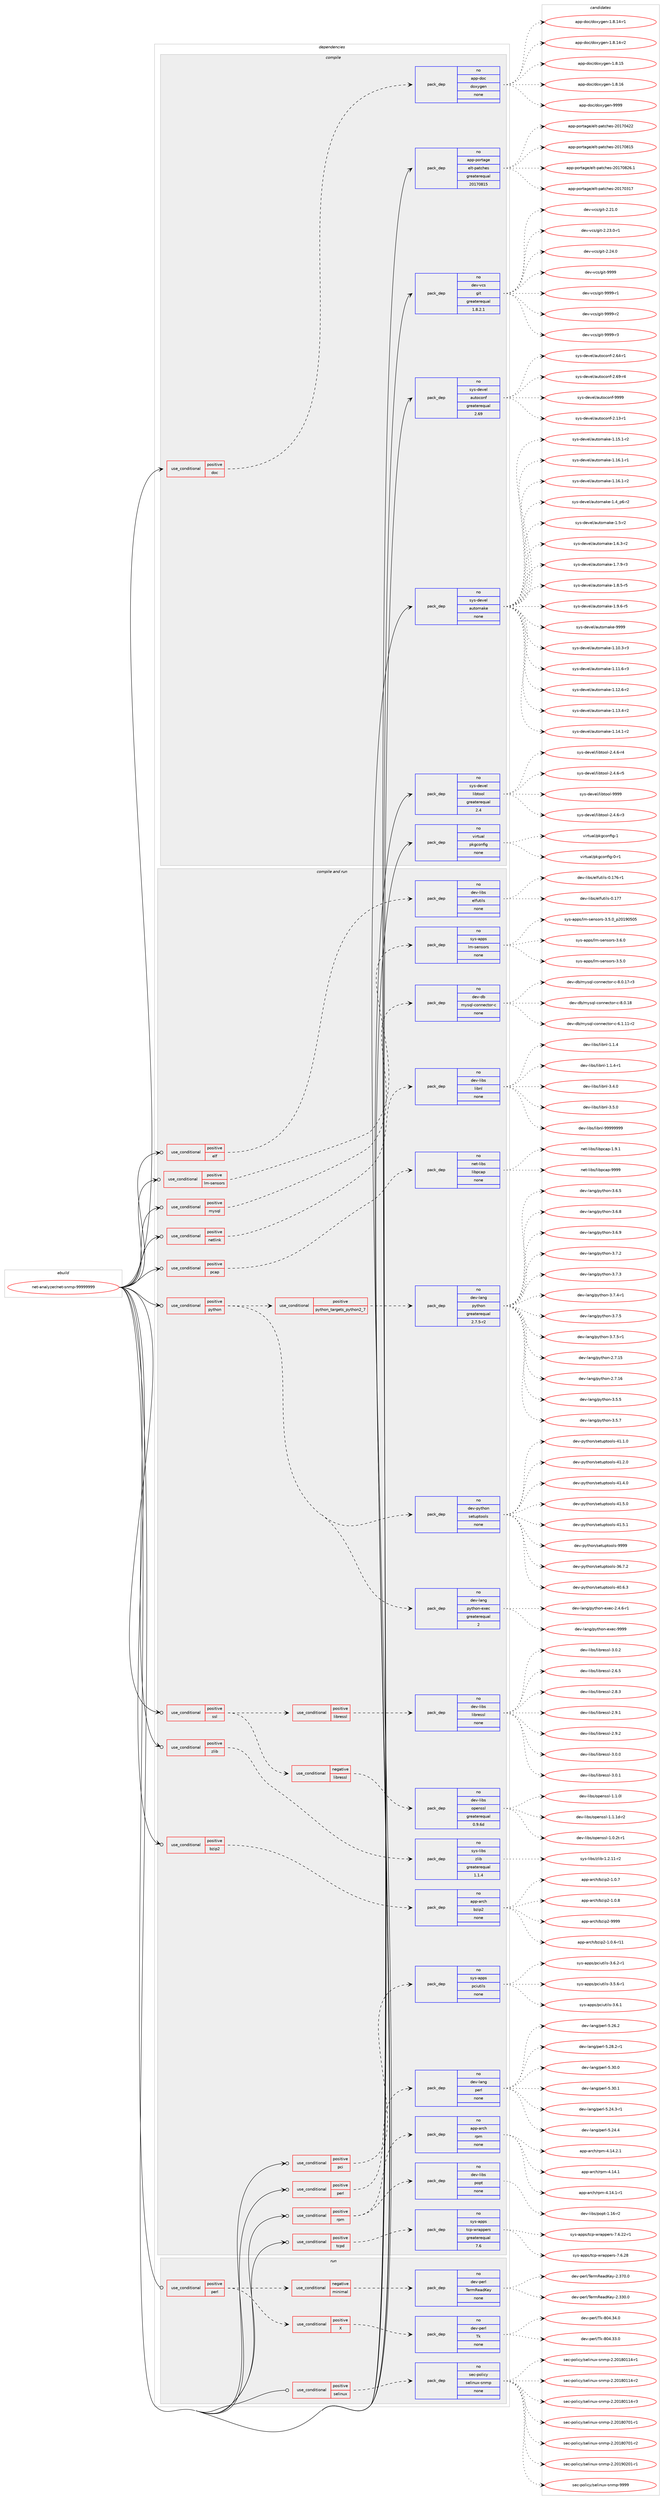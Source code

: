 digraph prolog {

# *************
# Graph options
# *************

newrank=true;
concentrate=true;
compound=true;
graph [rankdir=LR,fontname=Helvetica,fontsize=10,ranksep=1.5];#, ranksep=2.5, nodesep=0.2];
edge  [arrowhead=vee];
node  [fontname=Helvetica,fontsize=10];

# **********
# The ebuild
# **********

subgraph cluster_leftcol {
color=gray;
rank=same;
label=<<i>ebuild</i>>;
id [label="net-analyzer/net-snmp-99999999", color=red, width=4, href="../net-analyzer/net-snmp-99999999.svg"];
}

# ****************
# The dependencies
# ****************

subgraph cluster_midcol {
color=gray;
label=<<i>dependencies</i>>;
subgraph cluster_compile {
fillcolor="#eeeeee";
style=filled;
label=<<i>compile</i>>;
subgraph cond198185 {
dependency814581 [label=<<TABLE BORDER="0" CELLBORDER="1" CELLSPACING="0" CELLPADDING="4"><TR><TD ROWSPAN="3" CELLPADDING="10">use_conditional</TD></TR><TR><TD>positive</TD></TR><TR><TD>doc</TD></TR></TABLE>>, shape=none, color=red];
subgraph pack602176 {
dependency814582 [label=<<TABLE BORDER="0" CELLBORDER="1" CELLSPACING="0" CELLPADDING="4" WIDTH="220"><TR><TD ROWSPAN="6" CELLPADDING="30">pack_dep</TD></TR><TR><TD WIDTH="110">no</TD></TR><TR><TD>app-doc</TD></TR><TR><TD>doxygen</TD></TR><TR><TD>none</TD></TR><TR><TD></TD></TR></TABLE>>, shape=none, color=blue];
}
dependency814581:e -> dependency814582:w [weight=20,style="dashed",arrowhead="vee"];
}
id:e -> dependency814581:w [weight=20,style="solid",arrowhead="vee"];
subgraph pack602177 {
dependency814583 [label=<<TABLE BORDER="0" CELLBORDER="1" CELLSPACING="0" CELLPADDING="4" WIDTH="220"><TR><TD ROWSPAN="6" CELLPADDING="30">pack_dep</TD></TR><TR><TD WIDTH="110">no</TD></TR><TR><TD>app-portage</TD></TR><TR><TD>elt-patches</TD></TR><TR><TD>greaterequal</TD></TR><TR><TD>20170815</TD></TR></TABLE>>, shape=none, color=blue];
}
id:e -> dependency814583:w [weight=20,style="solid",arrowhead="vee"];
subgraph pack602178 {
dependency814584 [label=<<TABLE BORDER="0" CELLBORDER="1" CELLSPACING="0" CELLPADDING="4" WIDTH="220"><TR><TD ROWSPAN="6" CELLPADDING="30">pack_dep</TD></TR><TR><TD WIDTH="110">no</TD></TR><TR><TD>dev-vcs</TD></TR><TR><TD>git</TD></TR><TR><TD>greaterequal</TD></TR><TR><TD>1.8.2.1</TD></TR></TABLE>>, shape=none, color=blue];
}
id:e -> dependency814584:w [weight=20,style="solid",arrowhead="vee"];
subgraph pack602179 {
dependency814585 [label=<<TABLE BORDER="0" CELLBORDER="1" CELLSPACING="0" CELLPADDING="4" WIDTH="220"><TR><TD ROWSPAN="6" CELLPADDING="30">pack_dep</TD></TR><TR><TD WIDTH="110">no</TD></TR><TR><TD>sys-devel</TD></TR><TR><TD>autoconf</TD></TR><TR><TD>greaterequal</TD></TR><TR><TD>2.69</TD></TR></TABLE>>, shape=none, color=blue];
}
id:e -> dependency814585:w [weight=20,style="solid",arrowhead="vee"];
subgraph pack602180 {
dependency814586 [label=<<TABLE BORDER="0" CELLBORDER="1" CELLSPACING="0" CELLPADDING="4" WIDTH="220"><TR><TD ROWSPAN="6" CELLPADDING="30">pack_dep</TD></TR><TR><TD WIDTH="110">no</TD></TR><TR><TD>sys-devel</TD></TR><TR><TD>automake</TD></TR><TR><TD>none</TD></TR><TR><TD></TD></TR></TABLE>>, shape=none, color=blue];
}
id:e -> dependency814586:w [weight=20,style="solid",arrowhead="vee"];
subgraph pack602181 {
dependency814587 [label=<<TABLE BORDER="0" CELLBORDER="1" CELLSPACING="0" CELLPADDING="4" WIDTH="220"><TR><TD ROWSPAN="6" CELLPADDING="30">pack_dep</TD></TR><TR><TD WIDTH="110">no</TD></TR><TR><TD>sys-devel</TD></TR><TR><TD>libtool</TD></TR><TR><TD>greaterequal</TD></TR><TR><TD>2.4</TD></TR></TABLE>>, shape=none, color=blue];
}
id:e -> dependency814587:w [weight=20,style="solid",arrowhead="vee"];
subgraph pack602182 {
dependency814588 [label=<<TABLE BORDER="0" CELLBORDER="1" CELLSPACING="0" CELLPADDING="4" WIDTH="220"><TR><TD ROWSPAN="6" CELLPADDING="30">pack_dep</TD></TR><TR><TD WIDTH="110">no</TD></TR><TR><TD>virtual</TD></TR><TR><TD>pkgconfig</TD></TR><TR><TD>none</TD></TR><TR><TD></TD></TR></TABLE>>, shape=none, color=blue];
}
id:e -> dependency814588:w [weight=20,style="solid",arrowhead="vee"];
}
subgraph cluster_compileandrun {
fillcolor="#eeeeee";
style=filled;
label=<<i>compile and run</i>>;
subgraph cond198186 {
dependency814589 [label=<<TABLE BORDER="0" CELLBORDER="1" CELLSPACING="0" CELLPADDING="4"><TR><TD ROWSPAN="3" CELLPADDING="10">use_conditional</TD></TR><TR><TD>positive</TD></TR><TR><TD>bzip2</TD></TR></TABLE>>, shape=none, color=red];
subgraph pack602183 {
dependency814590 [label=<<TABLE BORDER="0" CELLBORDER="1" CELLSPACING="0" CELLPADDING="4" WIDTH="220"><TR><TD ROWSPAN="6" CELLPADDING="30">pack_dep</TD></TR><TR><TD WIDTH="110">no</TD></TR><TR><TD>app-arch</TD></TR><TR><TD>bzip2</TD></TR><TR><TD>none</TD></TR><TR><TD></TD></TR></TABLE>>, shape=none, color=blue];
}
dependency814589:e -> dependency814590:w [weight=20,style="dashed",arrowhead="vee"];
}
id:e -> dependency814589:w [weight=20,style="solid",arrowhead="odotvee"];
subgraph cond198187 {
dependency814591 [label=<<TABLE BORDER="0" CELLBORDER="1" CELLSPACING="0" CELLPADDING="4"><TR><TD ROWSPAN="3" CELLPADDING="10">use_conditional</TD></TR><TR><TD>positive</TD></TR><TR><TD>elf</TD></TR></TABLE>>, shape=none, color=red];
subgraph pack602184 {
dependency814592 [label=<<TABLE BORDER="0" CELLBORDER="1" CELLSPACING="0" CELLPADDING="4" WIDTH="220"><TR><TD ROWSPAN="6" CELLPADDING="30">pack_dep</TD></TR><TR><TD WIDTH="110">no</TD></TR><TR><TD>dev-libs</TD></TR><TR><TD>elfutils</TD></TR><TR><TD>none</TD></TR><TR><TD></TD></TR></TABLE>>, shape=none, color=blue];
}
dependency814591:e -> dependency814592:w [weight=20,style="dashed",arrowhead="vee"];
}
id:e -> dependency814591:w [weight=20,style="solid",arrowhead="odotvee"];
subgraph cond198188 {
dependency814593 [label=<<TABLE BORDER="0" CELLBORDER="1" CELLSPACING="0" CELLPADDING="4"><TR><TD ROWSPAN="3" CELLPADDING="10">use_conditional</TD></TR><TR><TD>positive</TD></TR><TR><TD>lm-sensors</TD></TR></TABLE>>, shape=none, color=red];
subgraph pack602185 {
dependency814594 [label=<<TABLE BORDER="0" CELLBORDER="1" CELLSPACING="0" CELLPADDING="4" WIDTH="220"><TR><TD ROWSPAN="6" CELLPADDING="30">pack_dep</TD></TR><TR><TD WIDTH="110">no</TD></TR><TR><TD>sys-apps</TD></TR><TR><TD>lm-sensors</TD></TR><TR><TD>none</TD></TR><TR><TD></TD></TR></TABLE>>, shape=none, color=blue];
}
dependency814593:e -> dependency814594:w [weight=20,style="dashed",arrowhead="vee"];
}
id:e -> dependency814593:w [weight=20,style="solid",arrowhead="odotvee"];
subgraph cond198189 {
dependency814595 [label=<<TABLE BORDER="0" CELLBORDER="1" CELLSPACING="0" CELLPADDING="4"><TR><TD ROWSPAN="3" CELLPADDING="10">use_conditional</TD></TR><TR><TD>positive</TD></TR><TR><TD>mysql</TD></TR></TABLE>>, shape=none, color=red];
subgraph pack602186 {
dependency814596 [label=<<TABLE BORDER="0" CELLBORDER="1" CELLSPACING="0" CELLPADDING="4" WIDTH="220"><TR><TD ROWSPAN="6" CELLPADDING="30">pack_dep</TD></TR><TR><TD WIDTH="110">no</TD></TR><TR><TD>dev-db</TD></TR><TR><TD>mysql-connector-c</TD></TR><TR><TD>none</TD></TR><TR><TD></TD></TR></TABLE>>, shape=none, color=blue];
}
dependency814595:e -> dependency814596:w [weight=20,style="dashed",arrowhead="vee"];
}
id:e -> dependency814595:w [weight=20,style="solid",arrowhead="odotvee"];
subgraph cond198190 {
dependency814597 [label=<<TABLE BORDER="0" CELLBORDER="1" CELLSPACING="0" CELLPADDING="4"><TR><TD ROWSPAN="3" CELLPADDING="10">use_conditional</TD></TR><TR><TD>positive</TD></TR><TR><TD>netlink</TD></TR></TABLE>>, shape=none, color=red];
subgraph pack602187 {
dependency814598 [label=<<TABLE BORDER="0" CELLBORDER="1" CELLSPACING="0" CELLPADDING="4" WIDTH="220"><TR><TD ROWSPAN="6" CELLPADDING="30">pack_dep</TD></TR><TR><TD WIDTH="110">no</TD></TR><TR><TD>dev-libs</TD></TR><TR><TD>libnl</TD></TR><TR><TD>none</TD></TR><TR><TD></TD></TR></TABLE>>, shape=none, color=blue];
}
dependency814597:e -> dependency814598:w [weight=20,style="dashed",arrowhead="vee"];
}
id:e -> dependency814597:w [weight=20,style="solid",arrowhead="odotvee"];
subgraph cond198191 {
dependency814599 [label=<<TABLE BORDER="0" CELLBORDER="1" CELLSPACING="0" CELLPADDING="4"><TR><TD ROWSPAN="3" CELLPADDING="10">use_conditional</TD></TR><TR><TD>positive</TD></TR><TR><TD>pcap</TD></TR></TABLE>>, shape=none, color=red];
subgraph pack602188 {
dependency814600 [label=<<TABLE BORDER="0" CELLBORDER="1" CELLSPACING="0" CELLPADDING="4" WIDTH="220"><TR><TD ROWSPAN="6" CELLPADDING="30">pack_dep</TD></TR><TR><TD WIDTH="110">no</TD></TR><TR><TD>net-libs</TD></TR><TR><TD>libpcap</TD></TR><TR><TD>none</TD></TR><TR><TD></TD></TR></TABLE>>, shape=none, color=blue];
}
dependency814599:e -> dependency814600:w [weight=20,style="dashed",arrowhead="vee"];
}
id:e -> dependency814599:w [weight=20,style="solid",arrowhead="odotvee"];
subgraph cond198192 {
dependency814601 [label=<<TABLE BORDER="0" CELLBORDER="1" CELLSPACING="0" CELLPADDING="4"><TR><TD ROWSPAN="3" CELLPADDING="10">use_conditional</TD></TR><TR><TD>positive</TD></TR><TR><TD>pci</TD></TR></TABLE>>, shape=none, color=red];
subgraph pack602189 {
dependency814602 [label=<<TABLE BORDER="0" CELLBORDER="1" CELLSPACING="0" CELLPADDING="4" WIDTH="220"><TR><TD ROWSPAN="6" CELLPADDING="30">pack_dep</TD></TR><TR><TD WIDTH="110">no</TD></TR><TR><TD>sys-apps</TD></TR><TR><TD>pciutils</TD></TR><TR><TD>none</TD></TR><TR><TD></TD></TR></TABLE>>, shape=none, color=blue];
}
dependency814601:e -> dependency814602:w [weight=20,style="dashed",arrowhead="vee"];
}
id:e -> dependency814601:w [weight=20,style="solid",arrowhead="odotvee"];
subgraph cond198193 {
dependency814603 [label=<<TABLE BORDER="0" CELLBORDER="1" CELLSPACING="0" CELLPADDING="4"><TR><TD ROWSPAN="3" CELLPADDING="10">use_conditional</TD></TR><TR><TD>positive</TD></TR><TR><TD>perl</TD></TR></TABLE>>, shape=none, color=red];
subgraph pack602190 {
dependency814604 [label=<<TABLE BORDER="0" CELLBORDER="1" CELLSPACING="0" CELLPADDING="4" WIDTH="220"><TR><TD ROWSPAN="6" CELLPADDING="30">pack_dep</TD></TR><TR><TD WIDTH="110">no</TD></TR><TR><TD>dev-lang</TD></TR><TR><TD>perl</TD></TR><TR><TD>none</TD></TR><TR><TD></TD></TR></TABLE>>, shape=none, color=blue];
}
dependency814603:e -> dependency814604:w [weight=20,style="dashed",arrowhead="vee"];
}
id:e -> dependency814603:w [weight=20,style="solid",arrowhead="odotvee"];
subgraph cond198194 {
dependency814605 [label=<<TABLE BORDER="0" CELLBORDER="1" CELLSPACING="0" CELLPADDING="4"><TR><TD ROWSPAN="3" CELLPADDING="10">use_conditional</TD></TR><TR><TD>positive</TD></TR><TR><TD>python</TD></TR></TABLE>>, shape=none, color=red];
subgraph pack602191 {
dependency814606 [label=<<TABLE BORDER="0" CELLBORDER="1" CELLSPACING="0" CELLPADDING="4" WIDTH="220"><TR><TD ROWSPAN="6" CELLPADDING="30">pack_dep</TD></TR><TR><TD WIDTH="110">no</TD></TR><TR><TD>dev-python</TD></TR><TR><TD>setuptools</TD></TR><TR><TD>none</TD></TR><TR><TD></TD></TR></TABLE>>, shape=none, color=blue];
}
dependency814605:e -> dependency814606:w [weight=20,style="dashed",arrowhead="vee"];
subgraph cond198195 {
dependency814607 [label=<<TABLE BORDER="0" CELLBORDER="1" CELLSPACING="0" CELLPADDING="4"><TR><TD ROWSPAN="3" CELLPADDING="10">use_conditional</TD></TR><TR><TD>positive</TD></TR><TR><TD>python_targets_python2_7</TD></TR></TABLE>>, shape=none, color=red];
subgraph pack602192 {
dependency814608 [label=<<TABLE BORDER="0" CELLBORDER="1" CELLSPACING="0" CELLPADDING="4" WIDTH="220"><TR><TD ROWSPAN="6" CELLPADDING="30">pack_dep</TD></TR><TR><TD WIDTH="110">no</TD></TR><TR><TD>dev-lang</TD></TR><TR><TD>python</TD></TR><TR><TD>greaterequal</TD></TR><TR><TD>2.7.5-r2</TD></TR></TABLE>>, shape=none, color=blue];
}
dependency814607:e -> dependency814608:w [weight=20,style="dashed",arrowhead="vee"];
}
dependency814605:e -> dependency814607:w [weight=20,style="dashed",arrowhead="vee"];
subgraph pack602193 {
dependency814609 [label=<<TABLE BORDER="0" CELLBORDER="1" CELLSPACING="0" CELLPADDING="4" WIDTH="220"><TR><TD ROWSPAN="6" CELLPADDING="30">pack_dep</TD></TR><TR><TD WIDTH="110">no</TD></TR><TR><TD>dev-lang</TD></TR><TR><TD>python-exec</TD></TR><TR><TD>greaterequal</TD></TR><TR><TD>2</TD></TR></TABLE>>, shape=none, color=blue];
}
dependency814605:e -> dependency814609:w [weight=20,style="dashed",arrowhead="vee"];
}
id:e -> dependency814605:w [weight=20,style="solid",arrowhead="odotvee"];
subgraph cond198196 {
dependency814610 [label=<<TABLE BORDER="0" CELLBORDER="1" CELLSPACING="0" CELLPADDING="4"><TR><TD ROWSPAN="3" CELLPADDING="10">use_conditional</TD></TR><TR><TD>positive</TD></TR><TR><TD>rpm</TD></TR></TABLE>>, shape=none, color=red];
subgraph pack602194 {
dependency814611 [label=<<TABLE BORDER="0" CELLBORDER="1" CELLSPACING="0" CELLPADDING="4" WIDTH="220"><TR><TD ROWSPAN="6" CELLPADDING="30">pack_dep</TD></TR><TR><TD WIDTH="110">no</TD></TR><TR><TD>app-arch</TD></TR><TR><TD>rpm</TD></TR><TR><TD>none</TD></TR><TR><TD></TD></TR></TABLE>>, shape=none, color=blue];
}
dependency814610:e -> dependency814611:w [weight=20,style="dashed",arrowhead="vee"];
subgraph pack602195 {
dependency814612 [label=<<TABLE BORDER="0" CELLBORDER="1" CELLSPACING="0" CELLPADDING="4" WIDTH="220"><TR><TD ROWSPAN="6" CELLPADDING="30">pack_dep</TD></TR><TR><TD WIDTH="110">no</TD></TR><TR><TD>dev-libs</TD></TR><TR><TD>popt</TD></TR><TR><TD>none</TD></TR><TR><TD></TD></TR></TABLE>>, shape=none, color=blue];
}
dependency814610:e -> dependency814612:w [weight=20,style="dashed",arrowhead="vee"];
}
id:e -> dependency814610:w [weight=20,style="solid",arrowhead="odotvee"];
subgraph cond198197 {
dependency814613 [label=<<TABLE BORDER="0" CELLBORDER="1" CELLSPACING="0" CELLPADDING="4"><TR><TD ROWSPAN="3" CELLPADDING="10">use_conditional</TD></TR><TR><TD>positive</TD></TR><TR><TD>ssl</TD></TR></TABLE>>, shape=none, color=red];
subgraph cond198198 {
dependency814614 [label=<<TABLE BORDER="0" CELLBORDER="1" CELLSPACING="0" CELLPADDING="4"><TR><TD ROWSPAN="3" CELLPADDING="10">use_conditional</TD></TR><TR><TD>negative</TD></TR><TR><TD>libressl</TD></TR></TABLE>>, shape=none, color=red];
subgraph pack602196 {
dependency814615 [label=<<TABLE BORDER="0" CELLBORDER="1" CELLSPACING="0" CELLPADDING="4" WIDTH="220"><TR><TD ROWSPAN="6" CELLPADDING="30">pack_dep</TD></TR><TR><TD WIDTH="110">no</TD></TR><TR><TD>dev-libs</TD></TR><TR><TD>openssl</TD></TR><TR><TD>greaterequal</TD></TR><TR><TD>0.9.6d</TD></TR></TABLE>>, shape=none, color=blue];
}
dependency814614:e -> dependency814615:w [weight=20,style="dashed",arrowhead="vee"];
}
dependency814613:e -> dependency814614:w [weight=20,style="dashed",arrowhead="vee"];
subgraph cond198199 {
dependency814616 [label=<<TABLE BORDER="0" CELLBORDER="1" CELLSPACING="0" CELLPADDING="4"><TR><TD ROWSPAN="3" CELLPADDING="10">use_conditional</TD></TR><TR><TD>positive</TD></TR><TR><TD>libressl</TD></TR></TABLE>>, shape=none, color=red];
subgraph pack602197 {
dependency814617 [label=<<TABLE BORDER="0" CELLBORDER="1" CELLSPACING="0" CELLPADDING="4" WIDTH="220"><TR><TD ROWSPAN="6" CELLPADDING="30">pack_dep</TD></TR><TR><TD WIDTH="110">no</TD></TR><TR><TD>dev-libs</TD></TR><TR><TD>libressl</TD></TR><TR><TD>none</TD></TR><TR><TD></TD></TR></TABLE>>, shape=none, color=blue];
}
dependency814616:e -> dependency814617:w [weight=20,style="dashed",arrowhead="vee"];
}
dependency814613:e -> dependency814616:w [weight=20,style="dashed",arrowhead="vee"];
}
id:e -> dependency814613:w [weight=20,style="solid",arrowhead="odotvee"];
subgraph cond198200 {
dependency814618 [label=<<TABLE BORDER="0" CELLBORDER="1" CELLSPACING="0" CELLPADDING="4"><TR><TD ROWSPAN="3" CELLPADDING="10">use_conditional</TD></TR><TR><TD>positive</TD></TR><TR><TD>tcpd</TD></TR></TABLE>>, shape=none, color=red];
subgraph pack602198 {
dependency814619 [label=<<TABLE BORDER="0" CELLBORDER="1" CELLSPACING="0" CELLPADDING="4" WIDTH="220"><TR><TD ROWSPAN="6" CELLPADDING="30">pack_dep</TD></TR><TR><TD WIDTH="110">no</TD></TR><TR><TD>sys-apps</TD></TR><TR><TD>tcp-wrappers</TD></TR><TR><TD>greaterequal</TD></TR><TR><TD>7.6</TD></TR></TABLE>>, shape=none, color=blue];
}
dependency814618:e -> dependency814619:w [weight=20,style="dashed",arrowhead="vee"];
}
id:e -> dependency814618:w [weight=20,style="solid",arrowhead="odotvee"];
subgraph cond198201 {
dependency814620 [label=<<TABLE BORDER="0" CELLBORDER="1" CELLSPACING="0" CELLPADDING="4"><TR><TD ROWSPAN="3" CELLPADDING="10">use_conditional</TD></TR><TR><TD>positive</TD></TR><TR><TD>zlib</TD></TR></TABLE>>, shape=none, color=red];
subgraph pack602199 {
dependency814621 [label=<<TABLE BORDER="0" CELLBORDER="1" CELLSPACING="0" CELLPADDING="4" WIDTH="220"><TR><TD ROWSPAN="6" CELLPADDING="30">pack_dep</TD></TR><TR><TD WIDTH="110">no</TD></TR><TR><TD>sys-libs</TD></TR><TR><TD>zlib</TD></TR><TR><TD>greaterequal</TD></TR><TR><TD>1.1.4</TD></TR></TABLE>>, shape=none, color=blue];
}
dependency814620:e -> dependency814621:w [weight=20,style="dashed",arrowhead="vee"];
}
id:e -> dependency814620:w [weight=20,style="solid",arrowhead="odotvee"];
}
subgraph cluster_run {
fillcolor="#eeeeee";
style=filled;
label=<<i>run</i>>;
subgraph cond198202 {
dependency814622 [label=<<TABLE BORDER="0" CELLBORDER="1" CELLSPACING="0" CELLPADDING="4"><TR><TD ROWSPAN="3" CELLPADDING="10">use_conditional</TD></TR><TR><TD>positive</TD></TR><TR><TD>perl</TD></TR></TABLE>>, shape=none, color=red];
subgraph cond198203 {
dependency814623 [label=<<TABLE BORDER="0" CELLBORDER="1" CELLSPACING="0" CELLPADDING="4"><TR><TD ROWSPAN="3" CELLPADDING="10">use_conditional</TD></TR><TR><TD>positive</TD></TR><TR><TD>X</TD></TR></TABLE>>, shape=none, color=red];
subgraph pack602200 {
dependency814624 [label=<<TABLE BORDER="0" CELLBORDER="1" CELLSPACING="0" CELLPADDING="4" WIDTH="220"><TR><TD ROWSPAN="6" CELLPADDING="30">pack_dep</TD></TR><TR><TD WIDTH="110">no</TD></TR><TR><TD>dev-perl</TD></TR><TR><TD>Tk</TD></TR><TR><TD>none</TD></TR><TR><TD></TD></TR></TABLE>>, shape=none, color=blue];
}
dependency814623:e -> dependency814624:w [weight=20,style="dashed",arrowhead="vee"];
}
dependency814622:e -> dependency814623:w [weight=20,style="dashed",arrowhead="vee"];
subgraph cond198204 {
dependency814625 [label=<<TABLE BORDER="0" CELLBORDER="1" CELLSPACING="0" CELLPADDING="4"><TR><TD ROWSPAN="3" CELLPADDING="10">use_conditional</TD></TR><TR><TD>negative</TD></TR><TR><TD>minimal</TD></TR></TABLE>>, shape=none, color=red];
subgraph pack602201 {
dependency814626 [label=<<TABLE BORDER="0" CELLBORDER="1" CELLSPACING="0" CELLPADDING="4" WIDTH="220"><TR><TD ROWSPAN="6" CELLPADDING="30">pack_dep</TD></TR><TR><TD WIDTH="110">no</TD></TR><TR><TD>dev-perl</TD></TR><TR><TD>TermReadKey</TD></TR><TR><TD>none</TD></TR><TR><TD></TD></TR></TABLE>>, shape=none, color=blue];
}
dependency814625:e -> dependency814626:w [weight=20,style="dashed",arrowhead="vee"];
}
dependency814622:e -> dependency814625:w [weight=20,style="dashed",arrowhead="vee"];
}
id:e -> dependency814622:w [weight=20,style="solid",arrowhead="odot"];
subgraph cond198205 {
dependency814627 [label=<<TABLE BORDER="0" CELLBORDER="1" CELLSPACING="0" CELLPADDING="4"><TR><TD ROWSPAN="3" CELLPADDING="10">use_conditional</TD></TR><TR><TD>positive</TD></TR><TR><TD>selinux</TD></TR></TABLE>>, shape=none, color=red];
subgraph pack602202 {
dependency814628 [label=<<TABLE BORDER="0" CELLBORDER="1" CELLSPACING="0" CELLPADDING="4" WIDTH="220"><TR><TD ROWSPAN="6" CELLPADDING="30">pack_dep</TD></TR><TR><TD WIDTH="110">no</TD></TR><TR><TD>sec-policy</TD></TR><TR><TD>selinux-snmp</TD></TR><TR><TD>none</TD></TR><TR><TD></TD></TR></TABLE>>, shape=none, color=blue];
}
dependency814627:e -> dependency814628:w [weight=20,style="dashed",arrowhead="vee"];
}
id:e -> dependency814627:w [weight=20,style="solid",arrowhead="odot"];
}
}

# **************
# The candidates
# **************

subgraph cluster_choices {
rank=same;
color=gray;
label=<<i>candidates</i>>;

subgraph choice602176 {
color=black;
nodesep=1;
choice97112112451001119947100111120121103101110454946564649524511449 [label="app-doc/doxygen-1.8.14-r1", color=red, width=4,href="../app-doc/doxygen-1.8.14-r1.svg"];
choice97112112451001119947100111120121103101110454946564649524511450 [label="app-doc/doxygen-1.8.14-r2", color=red, width=4,href="../app-doc/doxygen-1.8.14-r2.svg"];
choice9711211245100111994710011112012110310111045494656464953 [label="app-doc/doxygen-1.8.15", color=red, width=4,href="../app-doc/doxygen-1.8.15.svg"];
choice9711211245100111994710011112012110310111045494656464954 [label="app-doc/doxygen-1.8.16", color=red, width=4,href="../app-doc/doxygen-1.8.16.svg"];
choice971121124510011199471001111201211031011104557575757 [label="app-doc/doxygen-9999", color=red, width=4,href="../app-doc/doxygen-9999.svg"];
dependency814582:e -> choice97112112451001119947100111120121103101110454946564649524511449:w [style=dotted,weight="100"];
dependency814582:e -> choice97112112451001119947100111120121103101110454946564649524511450:w [style=dotted,weight="100"];
dependency814582:e -> choice9711211245100111994710011112012110310111045494656464953:w [style=dotted,weight="100"];
dependency814582:e -> choice9711211245100111994710011112012110310111045494656464954:w [style=dotted,weight="100"];
dependency814582:e -> choice971121124510011199471001111201211031011104557575757:w [style=dotted,weight="100"];
}
subgraph choice602177 {
color=black;
nodesep=1;
choice97112112451121111141169710310147101108116451129711699104101115455048495548514955 [label="app-portage/elt-patches-20170317", color=red, width=4,href="../app-portage/elt-patches-20170317.svg"];
choice97112112451121111141169710310147101108116451129711699104101115455048495548525050 [label="app-portage/elt-patches-20170422", color=red, width=4,href="../app-portage/elt-patches-20170422.svg"];
choice97112112451121111141169710310147101108116451129711699104101115455048495548564953 [label="app-portage/elt-patches-20170815", color=red, width=4,href="../app-portage/elt-patches-20170815.svg"];
choice971121124511211111411697103101471011081164511297116991041011154550484955485650544649 [label="app-portage/elt-patches-20170826.1", color=red, width=4,href="../app-portage/elt-patches-20170826.1.svg"];
dependency814583:e -> choice97112112451121111141169710310147101108116451129711699104101115455048495548514955:w [style=dotted,weight="100"];
dependency814583:e -> choice97112112451121111141169710310147101108116451129711699104101115455048495548525050:w [style=dotted,weight="100"];
dependency814583:e -> choice97112112451121111141169710310147101108116451129711699104101115455048495548564953:w [style=dotted,weight="100"];
dependency814583:e -> choice971121124511211111411697103101471011081164511297116991041011154550484955485650544649:w [style=dotted,weight="100"];
}
subgraph choice602178 {
color=black;
nodesep=1;
choice10010111845118991154710310511645504650494648 [label="dev-vcs/git-2.21.0", color=red, width=4,href="../dev-vcs/git-2.21.0.svg"];
choice100101118451189911547103105116455046505146484511449 [label="dev-vcs/git-2.23.0-r1", color=red, width=4,href="../dev-vcs/git-2.23.0-r1.svg"];
choice10010111845118991154710310511645504650524648 [label="dev-vcs/git-2.24.0", color=red, width=4,href="../dev-vcs/git-2.24.0.svg"];
choice1001011184511899115471031051164557575757 [label="dev-vcs/git-9999", color=red, width=4,href="../dev-vcs/git-9999.svg"];
choice10010111845118991154710310511645575757574511449 [label="dev-vcs/git-9999-r1", color=red, width=4,href="../dev-vcs/git-9999-r1.svg"];
choice10010111845118991154710310511645575757574511450 [label="dev-vcs/git-9999-r2", color=red, width=4,href="../dev-vcs/git-9999-r2.svg"];
choice10010111845118991154710310511645575757574511451 [label="dev-vcs/git-9999-r3", color=red, width=4,href="../dev-vcs/git-9999-r3.svg"];
dependency814584:e -> choice10010111845118991154710310511645504650494648:w [style=dotted,weight="100"];
dependency814584:e -> choice100101118451189911547103105116455046505146484511449:w [style=dotted,weight="100"];
dependency814584:e -> choice10010111845118991154710310511645504650524648:w [style=dotted,weight="100"];
dependency814584:e -> choice1001011184511899115471031051164557575757:w [style=dotted,weight="100"];
dependency814584:e -> choice10010111845118991154710310511645575757574511449:w [style=dotted,weight="100"];
dependency814584:e -> choice10010111845118991154710310511645575757574511450:w [style=dotted,weight="100"];
dependency814584:e -> choice10010111845118991154710310511645575757574511451:w [style=dotted,weight="100"];
}
subgraph choice602179 {
color=black;
nodesep=1;
choice1151211154510010111810110847971171161119911111010245504649514511449 [label="sys-devel/autoconf-2.13-r1", color=red, width=4,href="../sys-devel/autoconf-2.13-r1.svg"];
choice1151211154510010111810110847971171161119911111010245504654524511449 [label="sys-devel/autoconf-2.64-r1", color=red, width=4,href="../sys-devel/autoconf-2.64-r1.svg"];
choice1151211154510010111810110847971171161119911111010245504654574511452 [label="sys-devel/autoconf-2.69-r4", color=red, width=4,href="../sys-devel/autoconf-2.69-r4.svg"];
choice115121115451001011181011084797117116111991111101024557575757 [label="sys-devel/autoconf-9999", color=red, width=4,href="../sys-devel/autoconf-9999.svg"];
dependency814585:e -> choice1151211154510010111810110847971171161119911111010245504649514511449:w [style=dotted,weight="100"];
dependency814585:e -> choice1151211154510010111810110847971171161119911111010245504654524511449:w [style=dotted,weight="100"];
dependency814585:e -> choice1151211154510010111810110847971171161119911111010245504654574511452:w [style=dotted,weight="100"];
dependency814585:e -> choice115121115451001011181011084797117116111991111101024557575757:w [style=dotted,weight="100"];
}
subgraph choice602180 {
color=black;
nodesep=1;
choice11512111545100101118101108479711711611110997107101454946494846514511451 [label="sys-devel/automake-1.10.3-r3", color=red, width=4,href="../sys-devel/automake-1.10.3-r3.svg"];
choice11512111545100101118101108479711711611110997107101454946494946544511451 [label="sys-devel/automake-1.11.6-r3", color=red, width=4,href="../sys-devel/automake-1.11.6-r3.svg"];
choice11512111545100101118101108479711711611110997107101454946495046544511450 [label="sys-devel/automake-1.12.6-r2", color=red, width=4,href="../sys-devel/automake-1.12.6-r2.svg"];
choice11512111545100101118101108479711711611110997107101454946495146524511450 [label="sys-devel/automake-1.13.4-r2", color=red, width=4,href="../sys-devel/automake-1.13.4-r2.svg"];
choice11512111545100101118101108479711711611110997107101454946495246494511450 [label="sys-devel/automake-1.14.1-r2", color=red, width=4,href="../sys-devel/automake-1.14.1-r2.svg"];
choice11512111545100101118101108479711711611110997107101454946495346494511450 [label="sys-devel/automake-1.15.1-r2", color=red, width=4,href="../sys-devel/automake-1.15.1-r2.svg"];
choice11512111545100101118101108479711711611110997107101454946495446494511449 [label="sys-devel/automake-1.16.1-r1", color=red, width=4,href="../sys-devel/automake-1.16.1-r1.svg"];
choice11512111545100101118101108479711711611110997107101454946495446494511450 [label="sys-devel/automake-1.16.1-r2", color=red, width=4,href="../sys-devel/automake-1.16.1-r2.svg"];
choice115121115451001011181011084797117116111109971071014549465295112544511450 [label="sys-devel/automake-1.4_p6-r2", color=red, width=4,href="../sys-devel/automake-1.4_p6-r2.svg"];
choice11512111545100101118101108479711711611110997107101454946534511450 [label="sys-devel/automake-1.5-r2", color=red, width=4,href="../sys-devel/automake-1.5-r2.svg"];
choice115121115451001011181011084797117116111109971071014549465446514511450 [label="sys-devel/automake-1.6.3-r2", color=red, width=4,href="../sys-devel/automake-1.6.3-r2.svg"];
choice115121115451001011181011084797117116111109971071014549465546574511451 [label="sys-devel/automake-1.7.9-r3", color=red, width=4,href="../sys-devel/automake-1.7.9-r3.svg"];
choice115121115451001011181011084797117116111109971071014549465646534511453 [label="sys-devel/automake-1.8.5-r5", color=red, width=4,href="../sys-devel/automake-1.8.5-r5.svg"];
choice115121115451001011181011084797117116111109971071014549465746544511453 [label="sys-devel/automake-1.9.6-r5", color=red, width=4,href="../sys-devel/automake-1.9.6-r5.svg"];
choice115121115451001011181011084797117116111109971071014557575757 [label="sys-devel/automake-9999", color=red, width=4,href="../sys-devel/automake-9999.svg"];
dependency814586:e -> choice11512111545100101118101108479711711611110997107101454946494846514511451:w [style=dotted,weight="100"];
dependency814586:e -> choice11512111545100101118101108479711711611110997107101454946494946544511451:w [style=dotted,weight="100"];
dependency814586:e -> choice11512111545100101118101108479711711611110997107101454946495046544511450:w [style=dotted,weight="100"];
dependency814586:e -> choice11512111545100101118101108479711711611110997107101454946495146524511450:w [style=dotted,weight="100"];
dependency814586:e -> choice11512111545100101118101108479711711611110997107101454946495246494511450:w [style=dotted,weight="100"];
dependency814586:e -> choice11512111545100101118101108479711711611110997107101454946495346494511450:w [style=dotted,weight="100"];
dependency814586:e -> choice11512111545100101118101108479711711611110997107101454946495446494511449:w [style=dotted,weight="100"];
dependency814586:e -> choice11512111545100101118101108479711711611110997107101454946495446494511450:w [style=dotted,weight="100"];
dependency814586:e -> choice115121115451001011181011084797117116111109971071014549465295112544511450:w [style=dotted,weight="100"];
dependency814586:e -> choice11512111545100101118101108479711711611110997107101454946534511450:w [style=dotted,weight="100"];
dependency814586:e -> choice115121115451001011181011084797117116111109971071014549465446514511450:w [style=dotted,weight="100"];
dependency814586:e -> choice115121115451001011181011084797117116111109971071014549465546574511451:w [style=dotted,weight="100"];
dependency814586:e -> choice115121115451001011181011084797117116111109971071014549465646534511453:w [style=dotted,weight="100"];
dependency814586:e -> choice115121115451001011181011084797117116111109971071014549465746544511453:w [style=dotted,weight="100"];
dependency814586:e -> choice115121115451001011181011084797117116111109971071014557575757:w [style=dotted,weight="100"];
}
subgraph choice602181 {
color=black;
nodesep=1;
choice1151211154510010111810110847108105981161111111084550465246544511451 [label="sys-devel/libtool-2.4.6-r3", color=red, width=4,href="../sys-devel/libtool-2.4.6-r3.svg"];
choice1151211154510010111810110847108105981161111111084550465246544511452 [label="sys-devel/libtool-2.4.6-r4", color=red, width=4,href="../sys-devel/libtool-2.4.6-r4.svg"];
choice1151211154510010111810110847108105981161111111084550465246544511453 [label="sys-devel/libtool-2.4.6-r5", color=red, width=4,href="../sys-devel/libtool-2.4.6-r5.svg"];
choice1151211154510010111810110847108105981161111111084557575757 [label="sys-devel/libtool-9999", color=red, width=4,href="../sys-devel/libtool-9999.svg"];
dependency814587:e -> choice1151211154510010111810110847108105981161111111084550465246544511451:w [style=dotted,weight="100"];
dependency814587:e -> choice1151211154510010111810110847108105981161111111084550465246544511452:w [style=dotted,weight="100"];
dependency814587:e -> choice1151211154510010111810110847108105981161111111084550465246544511453:w [style=dotted,weight="100"];
dependency814587:e -> choice1151211154510010111810110847108105981161111111084557575757:w [style=dotted,weight="100"];
}
subgraph choice602182 {
color=black;
nodesep=1;
choice11810511411611797108471121071039911111010210510345484511449 [label="virtual/pkgconfig-0-r1", color=red, width=4,href="../virtual/pkgconfig-0-r1.svg"];
choice1181051141161179710847112107103991111101021051034549 [label="virtual/pkgconfig-1", color=red, width=4,href="../virtual/pkgconfig-1.svg"];
dependency814588:e -> choice11810511411611797108471121071039911111010210510345484511449:w [style=dotted,weight="100"];
dependency814588:e -> choice1181051141161179710847112107103991111101021051034549:w [style=dotted,weight="100"];
}
subgraph choice602183 {
color=black;
nodesep=1;
choice97112112459711499104479812210511250454946484654451144949 [label="app-arch/bzip2-1.0.6-r11", color=red, width=4,href="../app-arch/bzip2-1.0.6-r11.svg"];
choice97112112459711499104479812210511250454946484655 [label="app-arch/bzip2-1.0.7", color=red, width=4,href="../app-arch/bzip2-1.0.7.svg"];
choice97112112459711499104479812210511250454946484656 [label="app-arch/bzip2-1.0.8", color=red, width=4,href="../app-arch/bzip2-1.0.8.svg"];
choice971121124597114991044798122105112504557575757 [label="app-arch/bzip2-9999", color=red, width=4,href="../app-arch/bzip2-9999.svg"];
dependency814590:e -> choice97112112459711499104479812210511250454946484654451144949:w [style=dotted,weight="100"];
dependency814590:e -> choice97112112459711499104479812210511250454946484655:w [style=dotted,weight="100"];
dependency814590:e -> choice97112112459711499104479812210511250454946484656:w [style=dotted,weight="100"];
dependency814590:e -> choice971121124597114991044798122105112504557575757:w [style=dotted,weight="100"];
}
subgraph choice602184 {
color=black;
nodesep=1;
choice1001011184510810598115471011081021171161051081154548464955544511449 [label="dev-libs/elfutils-0.176-r1", color=red, width=4,href="../dev-libs/elfutils-0.176-r1.svg"];
choice100101118451081059811547101108102117116105108115454846495555 [label="dev-libs/elfutils-0.177", color=red, width=4,href="../dev-libs/elfutils-0.177.svg"];
dependency814592:e -> choice1001011184510810598115471011081021171161051081154548464955544511449:w [style=dotted,weight="100"];
dependency814592:e -> choice100101118451081059811547101108102117116105108115454846495555:w [style=dotted,weight="100"];
}
subgraph choice602185 {
color=black;
nodesep=1;
choice11512111545971121121154710810945115101110115111114115455146534648 [label="sys-apps/lm-sensors-3.5.0", color=red, width=4,href="../sys-apps/lm-sensors-3.5.0.svg"];
choice11512111545971121121154710810945115101110115111114115455146534648951125048495748534853 [label="sys-apps/lm-sensors-3.5.0_p20190505", color=red, width=4,href="../sys-apps/lm-sensors-3.5.0_p20190505.svg"];
choice11512111545971121121154710810945115101110115111114115455146544648 [label="sys-apps/lm-sensors-3.6.0", color=red, width=4,href="../sys-apps/lm-sensors-3.6.0.svg"];
dependency814594:e -> choice11512111545971121121154710810945115101110115111114115455146534648:w [style=dotted,weight="100"];
dependency814594:e -> choice11512111545971121121154710810945115101110115111114115455146534648951125048495748534853:w [style=dotted,weight="100"];
dependency814594:e -> choice11512111545971121121154710810945115101110115111114115455146544648:w [style=dotted,weight="100"];
}
subgraph choice602186 {
color=black;
nodesep=1;
choice1001011184510098471091211151131084599111110110101991161111144599455446494649494511450 [label="dev-db/mysql-connector-c-6.1.11-r2", color=red, width=4,href="../dev-db/mysql-connector-c-6.1.11-r2.svg"];
choice1001011184510098471091211151131084599111110110101991161111144599455646484649554511451 [label="dev-db/mysql-connector-c-8.0.17-r3", color=red, width=4,href="../dev-db/mysql-connector-c-8.0.17-r3.svg"];
choice100101118451009847109121115113108459911111011010199116111114459945564648464956 [label="dev-db/mysql-connector-c-8.0.18", color=red, width=4,href="../dev-db/mysql-connector-c-8.0.18.svg"];
dependency814596:e -> choice1001011184510098471091211151131084599111110110101991161111144599455446494649494511450:w [style=dotted,weight="100"];
dependency814596:e -> choice1001011184510098471091211151131084599111110110101991161111144599455646484649554511451:w [style=dotted,weight="100"];
dependency814596:e -> choice100101118451009847109121115113108459911111011010199116111114459945564648464956:w [style=dotted,weight="100"];
}
subgraph choice602187 {
color=black;
nodesep=1;
choice10010111845108105981154710810598110108454946494652 [label="dev-libs/libnl-1.1.4", color=red, width=4,href="../dev-libs/libnl-1.1.4.svg"];
choice100101118451081059811547108105981101084549464946524511449 [label="dev-libs/libnl-1.1.4-r1", color=red, width=4,href="../dev-libs/libnl-1.1.4-r1.svg"];
choice10010111845108105981154710810598110108455146524648 [label="dev-libs/libnl-3.4.0", color=red, width=4,href="../dev-libs/libnl-3.4.0.svg"];
choice10010111845108105981154710810598110108455146534648 [label="dev-libs/libnl-3.5.0", color=red, width=4,href="../dev-libs/libnl-3.5.0.svg"];
choice10010111845108105981154710810598110108455757575757575757 [label="dev-libs/libnl-99999999", color=red, width=4,href="../dev-libs/libnl-99999999.svg"];
dependency814598:e -> choice10010111845108105981154710810598110108454946494652:w [style=dotted,weight="100"];
dependency814598:e -> choice100101118451081059811547108105981101084549464946524511449:w [style=dotted,weight="100"];
dependency814598:e -> choice10010111845108105981154710810598110108455146524648:w [style=dotted,weight="100"];
dependency814598:e -> choice10010111845108105981154710810598110108455146534648:w [style=dotted,weight="100"];
dependency814598:e -> choice10010111845108105981154710810598110108455757575757575757:w [style=dotted,weight="100"];
}
subgraph choice602188 {
color=black;
nodesep=1;
choice110101116451081059811547108105981129997112454946574649 [label="net-libs/libpcap-1.9.1", color=red, width=4,href="../net-libs/libpcap-1.9.1.svg"];
choice1101011164510810598115471081059811299971124557575757 [label="net-libs/libpcap-9999", color=red, width=4,href="../net-libs/libpcap-9999.svg"];
dependency814600:e -> choice110101116451081059811547108105981129997112454946574649:w [style=dotted,weight="100"];
dependency814600:e -> choice1101011164510810598115471081059811299971124557575757:w [style=dotted,weight="100"];
}
subgraph choice602189 {
color=black;
nodesep=1;
choice115121115459711211211547112991051171161051081154551465346544511449 [label="sys-apps/pciutils-3.5.6-r1", color=red, width=4,href="../sys-apps/pciutils-3.5.6-r1.svg"];
choice11512111545971121121154711299105117116105108115455146544649 [label="sys-apps/pciutils-3.6.1", color=red, width=4,href="../sys-apps/pciutils-3.6.1.svg"];
choice115121115459711211211547112991051171161051081154551465446504511449 [label="sys-apps/pciutils-3.6.2-r1", color=red, width=4,href="../sys-apps/pciutils-3.6.2-r1.svg"];
dependency814602:e -> choice115121115459711211211547112991051171161051081154551465346544511449:w [style=dotted,weight="100"];
dependency814602:e -> choice11512111545971121121154711299105117116105108115455146544649:w [style=dotted,weight="100"];
dependency814602:e -> choice115121115459711211211547112991051171161051081154551465446504511449:w [style=dotted,weight="100"];
}
subgraph choice602190 {
color=black;
nodesep=1;
choice100101118451089711010347112101114108455346505246514511449 [label="dev-lang/perl-5.24.3-r1", color=red, width=4,href="../dev-lang/perl-5.24.3-r1.svg"];
choice10010111845108971101034711210111410845534650524652 [label="dev-lang/perl-5.24.4", color=red, width=4,href="../dev-lang/perl-5.24.4.svg"];
choice10010111845108971101034711210111410845534650544650 [label="dev-lang/perl-5.26.2", color=red, width=4,href="../dev-lang/perl-5.26.2.svg"];
choice100101118451089711010347112101114108455346505646504511449 [label="dev-lang/perl-5.28.2-r1", color=red, width=4,href="../dev-lang/perl-5.28.2-r1.svg"];
choice10010111845108971101034711210111410845534651484648 [label="dev-lang/perl-5.30.0", color=red, width=4,href="../dev-lang/perl-5.30.0.svg"];
choice10010111845108971101034711210111410845534651484649 [label="dev-lang/perl-5.30.1", color=red, width=4,href="../dev-lang/perl-5.30.1.svg"];
dependency814604:e -> choice100101118451089711010347112101114108455346505246514511449:w [style=dotted,weight="100"];
dependency814604:e -> choice10010111845108971101034711210111410845534650524652:w [style=dotted,weight="100"];
dependency814604:e -> choice10010111845108971101034711210111410845534650544650:w [style=dotted,weight="100"];
dependency814604:e -> choice100101118451089711010347112101114108455346505646504511449:w [style=dotted,weight="100"];
dependency814604:e -> choice10010111845108971101034711210111410845534651484648:w [style=dotted,weight="100"];
dependency814604:e -> choice10010111845108971101034711210111410845534651484649:w [style=dotted,weight="100"];
}
subgraph choice602191 {
color=black;
nodesep=1;
choice100101118451121211161041111104711510111611711211611111110811545515446554650 [label="dev-python/setuptools-36.7.2", color=red, width=4,href="../dev-python/setuptools-36.7.2.svg"];
choice100101118451121211161041111104711510111611711211611111110811545524846544651 [label="dev-python/setuptools-40.6.3", color=red, width=4,href="../dev-python/setuptools-40.6.3.svg"];
choice100101118451121211161041111104711510111611711211611111110811545524946494648 [label="dev-python/setuptools-41.1.0", color=red, width=4,href="../dev-python/setuptools-41.1.0.svg"];
choice100101118451121211161041111104711510111611711211611111110811545524946504648 [label="dev-python/setuptools-41.2.0", color=red, width=4,href="../dev-python/setuptools-41.2.0.svg"];
choice100101118451121211161041111104711510111611711211611111110811545524946524648 [label="dev-python/setuptools-41.4.0", color=red, width=4,href="../dev-python/setuptools-41.4.0.svg"];
choice100101118451121211161041111104711510111611711211611111110811545524946534648 [label="dev-python/setuptools-41.5.0", color=red, width=4,href="../dev-python/setuptools-41.5.0.svg"];
choice100101118451121211161041111104711510111611711211611111110811545524946534649 [label="dev-python/setuptools-41.5.1", color=red, width=4,href="../dev-python/setuptools-41.5.1.svg"];
choice10010111845112121116104111110471151011161171121161111111081154557575757 [label="dev-python/setuptools-9999", color=red, width=4,href="../dev-python/setuptools-9999.svg"];
dependency814606:e -> choice100101118451121211161041111104711510111611711211611111110811545515446554650:w [style=dotted,weight="100"];
dependency814606:e -> choice100101118451121211161041111104711510111611711211611111110811545524846544651:w [style=dotted,weight="100"];
dependency814606:e -> choice100101118451121211161041111104711510111611711211611111110811545524946494648:w [style=dotted,weight="100"];
dependency814606:e -> choice100101118451121211161041111104711510111611711211611111110811545524946504648:w [style=dotted,weight="100"];
dependency814606:e -> choice100101118451121211161041111104711510111611711211611111110811545524946524648:w [style=dotted,weight="100"];
dependency814606:e -> choice100101118451121211161041111104711510111611711211611111110811545524946534648:w [style=dotted,weight="100"];
dependency814606:e -> choice100101118451121211161041111104711510111611711211611111110811545524946534649:w [style=dotted,weight="100"];
dependency814606:e -> choice10010111845112121116104111110471151011161171121161111111081154557575757:w [style=dotted,weight="100"];
}
subgraph choice602192 {
color=black;
nodesep=1;
choice10010111845108971101034711212111610411111045504655464953 [label="dev-lang/python-2.7.15", color=red, width=4,href="../dev-lang/python-2.7.15.svg"];
choice10010111845108971101034711212111610411111045504655464954 [label="dev-lang/python-2.7.16", color=red, width=4,href="../dev-lang/python-2.7.16.svg"];
choice100101118451089711010347112121116104111110455146534653 [label="dev-lang/python-3.5.5", color=red, width=4,href="../dev-lang/python-3.5.5.svg"];
choice100101118451089711010347112121116104111110455146534655 [label="dev-lang/python-3.5.7", color=red, width=4,href="../dev-lang/python-3.5.7.svg"];
choice100101118451089711010347112121116104111110455146544653 [label="dev-lang/python-3.6.5", color=red, width=4,href="../dev-lang/python-3.6.5.svg"];
choice100101118451089711010347112121116104111110455146544656 [label="dev-lang/python-3.6.8", color=red, width=4,href="../dev-lang/python-3.6.8.svg"];
choice100101118451089711010347112121116104111110455146544657 [label="dev-lang/python-3.6.9", color=red, width=4,href="../dev-lang/python-3.6.9.svg"];
choice100101118451089711010347112121116104111110455146554650 [label="dev-lang/python-3.7.2", color=red, width=4,href="../dev-lang/python-3.7.2.svg"];
choice100101118451089711010347112121116104111110455146554651 [label="dev-lang/python-3.7.3", color=red, width=4,href="../dev-lang/python-3.7.3.svg"];
choice1001011184510897110103471121211161041111104551465546524511449 [label="dev-lang/python-3.7.4-r1", color=red, width=4,href="../dev-lang/python-3.7.4-r1.svg"];
choice100101118451089711010347112121116104111110455146554653 [label="dev-lang/python-3.7.5", color=red, width=4,href="../dev-lang/python-3.7.5.svg"];
choice1001011184510897110103471121211161041111104551465546534511449 [label="dev-lang/python-3.7.5-r1", color=red, width=4,href="../dev-lang/python-3.7.5-r1.svg"];
dependency814608:e -> choice10010111845108971101034711212111610411111045504655464953:w [style=dotted,weight="100"];
dependency814608:e -> choice10010111845108971101034711212111610411111045504655464954:w [style=dotted,weight="100"];
dependency814608:e -> choice100101118451089711010347112121116104111110455146534653:w [style=dotted,weight="100"];
dependency814608:e -> choice100101118451089711010347112121116104111110455146534655:w [style=dotted,weight="100"];
dependency814608:e -> choice100101118451089711010347112121116104111110455146544653:w [style=dotted,weight="100"];
dependency814608:e -> choice100101118451089711010347112121116104111110455146544656:w [style=dotted,weight="100"];
dependency814608:e -> choice100101118451089711010347112121116104111110455146544657:w [style=dotted,weight="100"];
dependency814608:e -> choice100101118451089711010347112121116104111110455146554650:w [style=dotted,weight="100"];
dependency814608:e -> choice100101118451089711010347112121116104111110455146554651:w [style=dotted,weight="100"];
dependency814608:e -> choice1001011184510897110103471121211161041111104551465546524511449:w [style=dotted,weight="100"];
dependency814608:e -> choice100101118451089711010347112121116104111110455146554653:w [style=dotted,weight="100"];
dependency814608:e -> choice1001011184510897110103471121211161041111104551465546534511449:w [style=dotted,weight="100"];
}
subgraph choice602193 {
color=black;
nodesep=1;
choice10010111845108971101034711212111610411111045101120101994550465246544511449 [label="dev-lang/python-exec-2.4.6-r1", color=red, width=4,href="../dev-lang/python-exec-2.4.6-r1.svg"];
choice10010111845108971101034711212111610411111045101120101994557575757 [label="dev-lang/python-exec-9999", color=red, width=4,href="../dev-lang/python-exec-9999.svg"];
dependency814609:e -> choice10010111845108971101034711212111610411111045101120101994550465246544511449:w [style=dotted,weight="100"];
dependency814609:e -> choice10010111845108971101034711212111610411111045101120101994557575757:w [style=dotted,weight="100"];
}
subgraph choice602194 {
color=black;
nodesep=1;
choice971121124597114991044711411210945524649524649 [label="app-arch/rpm-4.14.1", color=red, width=4,href="../app-arch/rpm-4.14.1.svg"];
choice9711211245971149910447114112109455246495246494511449 [label="app-arch/rpm-4.14.1-r1", color=red, width=4,href="../app-arch/rpm-4.14.1-r1.svg"];
choice9711211245971149910447114112109455246495246504649 [label="app-arch/rpm-4.14.2.1", color=red, width=4,href="../app-arch/rpm-4.14.2.1.svg"];
dependency814611:e -> choice971121124597114991044711411210945524649524649:w [style=dotted,weight="100"];
dependency814611:e -> choice9711211245971149910447114112109455246495246494511449:w [style=dotted,weight="100"];
dependency814611:e -> choice9711211245971149910447114112109455246495246504649:w [style=dotted,weight="100"];
}
subgraph choice602195 {
color=black;
nodesep=1;
choice10010111845108105981154711211111211645494649544511450 [label="dev-libs/popt-1.16-r2", color=red, width=4,href="../dev-libs/popt-1.16-r2.svg"];
dependency814612:e -> choice10010111845108105981154711211111211645494649544511450:w [style=dotted,weight="100"];
}
subgraph choice602196 {
color=black;
nodesep=1;
choice1001011184510810598115471111121011101151151084549464846501164511449 [label="dev-libs/openssl-1.0.2t-r1", color=red, width=4,href="../dev-libs/openssl-1.0.2t-r1.svg"];
choice100101118451081059811547111112101110115115108454946494648108 [label="dev-libs/openssl-1.1.0l", color=red, width=4,href="../dev-libs/openssl-1.1.0l.svg"];
choice1001011184510810598115471111121011101151151084549464946491004511450 [label="dev-libs/openssl-1.1.1d-r2", color=red, width=4,href="../dev-libs/openssl-1.1.1d-r2.svg"];
dependency814615:e -> choice1001011184510810598115471111121011101151151084549464846501164511449:w [style=dotted,weight="100"];
dependency814615:e -> choice100101118451081059811547111112101110115115108454946494648108:w [style=dotted,weight="100"];
dependency814615:e -> choice1001011184510810598115471111121011101151151084549464946491004511450:w [style=dotted,weight="100"];
}
subgraph choice602197 {
color=black;
nodesep=1;
choice10010111845108105981154710810598114101115115108455046544653 [label="dev-libs/libressl-2.6.5", color=red, width=4,href="../dev-libs/libressl-2.6.5.svg"];
choice10010111845108105981154710810598114101115115108455046564651 [label="dev-libs/libressl-2.8.3", color=red, width=4,href="../dev-libs/libressl-2.8.3.svg"];
choice10010111845108105981154710810598114101115115108455046574649 [label="dev-libs/libressl-2.9.1", color=red, width=4,href="../dev-libs/libressl-2.9.1.svg"];
choice10010111845108105981154710810598114101115115108455046574650 [label="dev-libs/libressl-2.9.2", color=red, width=4,href="../dev-libs/libressl-2.9.2.svg"];
choice10010111845108105981154710810598114101115115108455146484648 [label="dev-libs/libressl-3.0.0", color=red, width=4,href="../dev-libs/libressl-3.0.0.svg"];
choice10010111845108105981154710810598114101115115108455146484649 [label="dev-libs/libressl-3.0.1", color=red, width=4,href="../dev-libs/libressl-3.0.1.svg"];
choice10010111845108105981154710810598114101115115108455146484650 [label="dev-libs/libressl-3.0.2", color=red, width=4,href="../dev-libs/libressl-3.0.2.svg"];
dependency814617:e -> choice10010111845108105981154710810598114101115115108455046544653:w [style=dotted,weight="100"];
dependency814617:e -> choice10010111845108105981154710810598114101115115108455046564651:w [style=dotted,weight="100"];
dependency814617:e -> choice10010111845108105981154710810598114101115115108455046574649:w [style=dotted,weight="100"];
dependency814617:e -> choice10010111845108105981154710810598114101115115108455046574650:w [style=dotted,weight="100"];
dependency814617:e -> choice10010111845108105981154710810598114101115115108455146484648:w [style=dotted,weight="100"];
dependency814617:e -> choice10010111845108105981154710810598114101115115108455146484649:w [style=dotted,weight="100"];
dependency814617:e -> choice10010111845108105981154710810598114101115115108455146484650:w [style=dotted,weight="100"];
}
subgraph choice602198 {
color=black;
nodesep=1;
choice115121115459711211211547116991124511911497112112101114115455546544650504511449 [label="sys-apps/tcp-wrappers-7.6.22-r1", color=red, width=4,href="../sys-apps/tcp-wrappers-7.6.22-r1.svg"];
choice11512111545971121121154711699112451191149711211210111411545554654465056 [label="sys-apps/tcp-wrappers-7.6.28", color=red, width=4,href="../sys-apps/tcp-wrappers-7.6.28.svg"];
dependency814619:e -> choice115121115459711211211547116991124511911497112112101114115455546544650504511449:w [style=dotted,weight="100"];
dependency814619:e -> choice11512111545971121121154711699112451191149711211210111411545554654465056:w [style=dotted,weight="100"];
}
subgraph choice602199 {
color=black;
nodesep=1;
choice11512111545108105981154712210810598454946504649494511450 [label="sys-libs/zlib-1.2.11-r2", color=red, width=4,href="../sys-libs/zlib-1.2.11-r2.svg"];
dependency814621:e -> choice11512111545108105981154712210810598454946504649494511450:w [style=dotted,weight="100"];
}
subgraph choice602200 {
color=black;
nodesep=1;
choice100101118451121011141084784107455648524651514648 [label="dev-perl/Tk-804.33.0", color=red, width=4,href="../dev-perl/Tk-804.33.0.svg"];
choice100101118451121011141084784107455648524651524648 [label="dev-perl/Tk-804.34.0", color=red, width=4,href="../dev-perl/Tk-804.34.0.svg"];
dependency814624:e -> choice100101118451121011141084784107455648524651514648:w [style=dotted,weight="100"];
dependency814624:e -> choice100101118451121011141084784107455648524651524648:w [style=dotted,weight="100"];
}
subgraph choice602201 {
color=black;
nodesep=1;
choice1001011184511210111410847841011141098210197100751011214550465151484648 [label="dev-perl/TermReadKey-2.330.0", color=red, width=4,href="../dev-perl/TermReadKey-2.330.0.svg"];
choice1001011184511210111410847841011141098210197100751011214550465155484648 [label="dev-perl/TermReadKey-2.370.0", color=red, width=4,href="../dev-perl/TermReadKey-2.370.0.svg"];
dependency814626:e -> choice1001011184511210111410847841011141098210197100751011214550465151484648:w [style=dotted,weight="100"];
dependency814626:e -> choice1001011184511210111410847841011141098210197100751011214550465155484648:w [style=dotted,weight="100"];
}
subgraph choice602202 {
color=black;
nodesep=1;
choice115101994511211110810599121471151011081051101171204511511010911245504650484956484949524511449 [label="sec-policy/selinux-snmp-2.20180114-r1", color=red, width=4,href="../sec-policy/selinux-snmp-2.20180114-r1.svg"];
choice115101994511211110810599121471151011081051101171204511511010911245504650484956484949524511450 [label="sec-policy/selinux-snmp-2.20180114-r2", color=red, width=4,href="../sec-policy/selinux-snmp-2.20180114-r2.svg"];
choice115101994511211110810599121471151011081051101171204511511010911245504650484956484949524511451 [label="sec-policy/selinux-snmp-2.20180114-r3", color=red, width=4,href="../sec-policy/selinux-snmp-2.20180114-r3.svg"];
choice115101994511211110810599121471151011081051101171204511511010911245504650484956485548494511449 [label="sec-policy/selinux-snmp-2.20180701-r1", color=red, width=4,href="../sec-policy/selinux-snmp-2.20180701-r1.svg"];
choice115101994511211110810599121471151011081051101171204511511010911245504650484956485548494511450 [label="sec-policy/selinux-snmp-2.20180701-r2", color=red, width=4,href="../sec-policy/selinux-snmp-2.20180701-r2.svg"];
choice115101994511211110810599121471151011081051101171204511511010911245504650484957485048494511449 [label="sec-policy/selinux-snmp-2.20190201-r1", color=red, width=4,href="../sec-policy/selinux-snmp-2.20190201-r1.svg"];
choice11510199451121111081059912147115101108105110117120451151101091124557575757 [label="sec-policy/selinux-snmp-9999", color=red, width=4,href="../sec-policy/selinux-snmp-9999.svg"];
dependency814628:e -> choice115101994511211110810599121471151011081051101171204511511010911245504650484956484949524511449:w [style=dotted,weight="100"];
dependency814628:e -> choice115101994511211110810599121471151011081051101171204511511010911245504650484956484949524511450:w [style=dotted,weight="100"];
dependency814628:e -> choice115101994511211110810599121471151011081051101171204511511010911245504650484956484949524511451:w [style=dotted,weight="100"];
dependency814628:e -> choice115101994511211110810599121471151011081051101171204511511010911245504650484956485548494511449:w [style=dotted,weight="100"];
dependency814628:e -> choice115101994511211110810599121471151011081051101171204511511010911245504650484956485548494511450:w [style=dotted,weight="100"];
dependency814628:e -> choice115101994511211110810599121471151011081051101171204511511010911245504650484957485048494511449:w [style=dotted,weight="100"];
dependency814628:e -> choice11510199451121111081059912147115101108105110117120451151101091124557575757:w [style=dotted,weight="100"];
}
}

}
